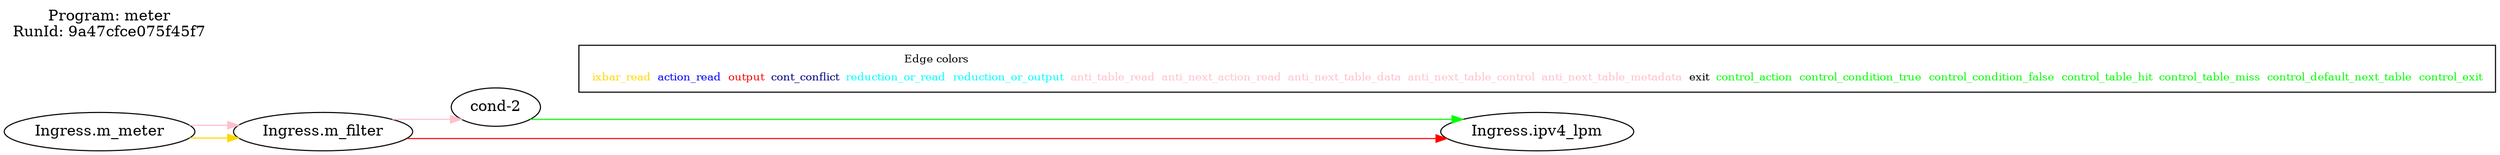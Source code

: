 digraph table_deps {
  splines=ortho; rankdir=LR;
  label="Program: meter
RunId: 9a47cfce075f45f7
";
  labelloc=t; labeljust=l;
  { "cond-2"; "Ingress.m_filter"; }
  { rank = same; "Ingress.ipv4_lpm"; }
  { rank = same; "Ingress.m_meter"; }
   "cond-2" -> "Ingress.ipv4_lpm" [ label= "",color=green ];
   "Ingress.m_meter" -> "Ingress.m_filter" [ label= "",color=gold ];
   "Ingress.m_filter" -> "Ingress.ipv4_lpm" [ label= "",color=red ];
   "Ingress.m_filter" -> "cond-2" [ label= "",color=pink ];
   "Ingress.m_meter" -> "Ingress.m_filter" [ label= "",color=pink ];
  { rank=max;
    subgraph cluster_legend { node [ shape=record; fontsize=10];
      empty [label=<<table border="0" cellborder="0"><tr><td colspan="8">Edge colors</td></tr><tr><td><font color="gold">ixbar_read</font></td><td><font color="blue">action_read</font></td><td><font color="red">output</font></td><td><font color="navy">cont_conflict</font></td><td><font color="cyan">reduction_or_read</font></td><td><font color="cyan">reduction_or_output</font></td><td><font color="pink">anti_table_read</font></td><td><font color="pink">anti_next_action_read</font></td><td><font color="pink">anti_next_table_data</font></td><td><font color="pink">anti_next_table_control</font></td><td><font color="pink">anti_next_table_metadata</font></td><td><font color="black">exit</font></td><td><font color="green">control_action</font></td><td><font color="green">control_condition_true</font></td><td><font color="green">control_condition_false</font></td><td><font color="green">control_table_hit</font></td><td><font color="green">control_table_miss</font></td><td><font color="green">control_default_next_table</font></td><td><font color="green">control_exit</font></td></tr></table>>;]
    }
  }
}
